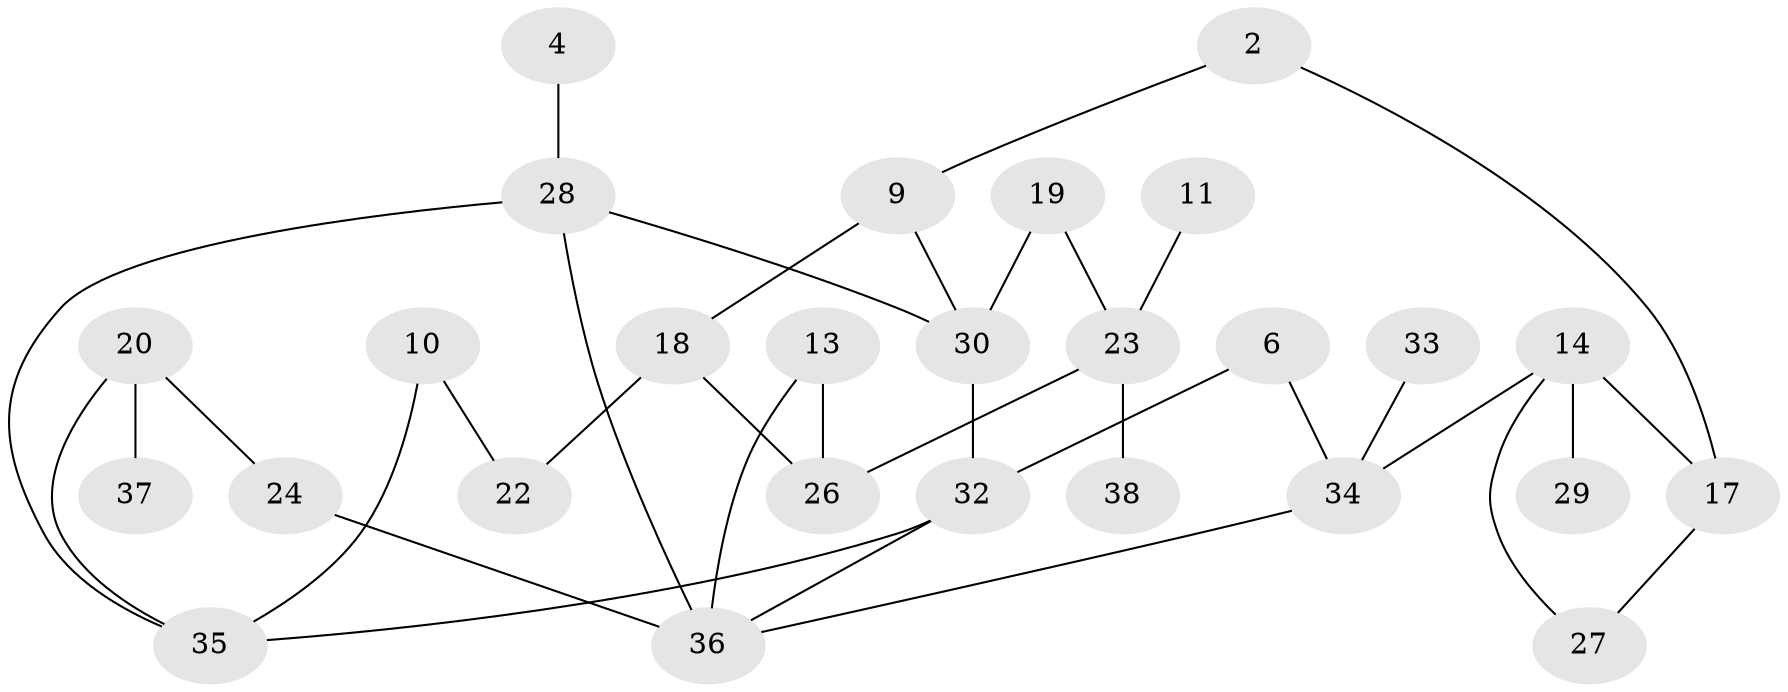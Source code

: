 // original degree distribution, {2: 0.32894736842105265, 3: 0.11842105263157894, 4: 0.13157894736842105, 1: 0.2631578947368421, 0: 0.13157894736842105, 6: 0.013157894736842105, 5: 0.013157894736842105}
// Generated by graph-tools (version 1.1) at 2025/45/03/06/25 01:45:09]
// undirected, 27 vertices, 35 edges
graph export_dot {
graph [start="1"]
  node [color=gray90,style=filled];
  2;
  4;
  6;
  9;
  10;
  11;
  13;
  14;
  17;
  18;
  19;
  20;
  22;
  23;
  24;
  26;
  27;
  28;
  29;
  30;
  32;
  33;
  34;
  35;
  36;
  37;
  38;
  2 -- 9 [weight=1.0];
  2 -- 17 [weight=1.0];
  4 -- 28 [weight=1.0];
  6 -- 32 [weight=1.0];
  6 -- 34 [weight=1.0];
  9 -- 18 [weight=1.0];
  9 -- 30 [weight=1.0];
  10 -- 22 [weight=1.0];
  10 -- 35 [weight=1.0];
  11 -- 23 [weight=1.0];
  13 -- 26 [weight=1.0];
  13 -- 36 [weight=1.0];
  14 -- 17 [weight=1.0];
  14 -- 27 [weight=1.0];
  14 -- 29 [weight=1.0];
  14 -- 34 [weight=1.0];
  17 -- 27 [weight=1.0];
  18 -- 22 [weight=1.0];
  18 -- 26 [weight=1.0];
  19 -- 23 [weight=1.0];
  19 -- 30 [weight=1.0];
  20 -- 24 [weight=1.0];
  20 -- 35 [weight=1.0];
  20 -- 37 [weight=1.0];
  23 -- 26 [weight=1.0];
  23 -- 38 [weight=1.0];
  24 -- 36 [weight=1.0];
  28 -- 30 [weight=1.0];
  28 -- 35 [weight=1.0];
  28 -- 36 [weight=1.0];
  30 -- 32 [weight=1.0];
  32 -- 35 [weight=1.0];
  32 -- 36 [weight=1.0];
  33 -- 34 [weight=2.0];
  34 -- 36 [weight=1.0];
}
